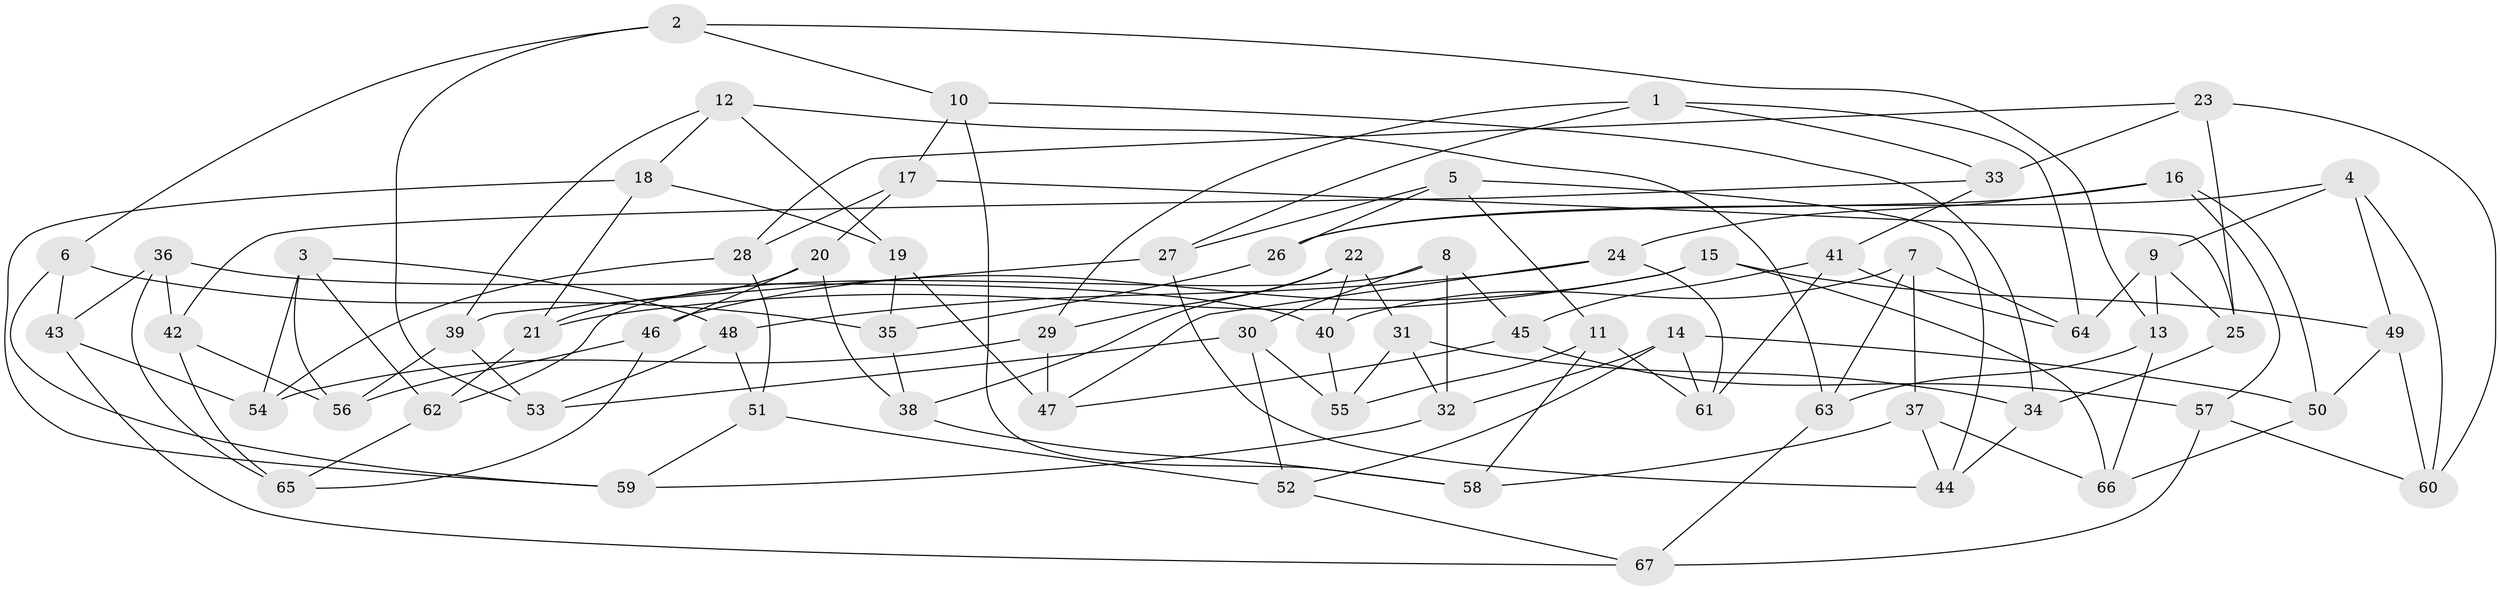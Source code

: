 // coarse degree distribution, {6: 0.4444444444444444, 5: 0.3333333333333333, 7: 0.1111111111111111, 8: 0.07407407407407407, 4: 0.037037037037037035}
// Generated by graph-tools (version 1.1) at 2025/38/03/04/25 23:38:11]
// undirected, 67 vertices, 134 edges
graph export_dot {
  node [color=gray90,style=filled];
  1;
  2;
  3;
  4;
  5;
  6;
  7;
  8;
  9;
  10;
  11;
  12;
  13;
  14;
  15;
  16;
  17;
  18;
  19;
  20;
  21;
  22;
  23;
  24;
  25;
  26;
  27;
  28;
  29;
  30;
  31;
  32;
  33;
  34;
  35;
  36;
  37;
  38;
  39;
  40;
  41;
  42;
  43;
  44;
  45;
  46;
  47;
  48;
  49;
  50;
  51;
  52;
  53;
  54;
  55;
  56;
  57;
  58;
  59;
  60;
  61;
  62;
  63;
  64;
  65;
  66;
  67;
  1 -- 27;
  1 -- 29;
  1 -- 64;
  1 -- 33;
  2 -- 6;
  2 -- 53;
  2 -- 13;
  2 -- 10;
  3 -- 56;
  3 -- 48;
  3 -- 54;
  3 -- 62;
  4 -- 9;
  4 -- 60;
  4 -- 49;
  4 -- 26;
  5 -- 26;
  5 -- 11;
  5 -- 44;
  5 -- 27;
  6 -- 43;
  6 -- 59;
  6 -- 35;
  7 -- 63;
  7 -- 37;
  7 -- 40;
  7 -- 64;
  8 -- 45;
  8 -- 30;
  8 -- 62;
  8 -- 32;
  9 -- 13;
  9 -- 64;
  9 -- 25;
  10 -- 34;
  10 -- 58;
  10 -- 17;
  11 -- 58;
  11 -- 55;
  11 -- 61;
  12 -- 19;
  12 -- 39;
  12 -- 63;
  12 -- 18;
  13 -- 66;
  13 -- 63;
  14 -- 61;
  14 -- 32;
  14 -- 50;
  14 -- 52;
  15 -- 66;
  15 -- 46;
  15 -- 49;
  15 -- 21;
  16 -- 24;
  16 -- 50;
  16 -- 26;
  16 -- 57;
  17 -- 25;
  17 -- 28;
  17 -- 20;
  18 -- 19;
  18 -- 21;
  18 -- 59;
  19 -- 35;
  19 -- 47;
  20 -- 46;
  20 -- 38;
  20 -- 21;
  21 -- 62;
  22 -- 31;
  22 -- 40;
  22 -- 38;
  22 -- 29;
  23 -- 60;
  23 -- 25;
  23 -- 28;
  23 -- 33;
  24 -- 48;
  24 -- 47;
  24 -- 61;
  25 -- 34;
  26 -- 35;
  27 -- 44;
  27 -- 39;
  28 -- 51;
  28 -- 54;
  29 -- 54;
  29 -- 47;
  30 -- 53;
  30 -- 52;
  30 -- 55;
  31 -- 34;
  31 -- 55;
  31 -- 32;
  32 -- 59;
  33 -- 41;
  33 -- 42;
  34 -- 44;
  35 -- 38;
  36 -- 40;
  36 -- 43;
  36 -- 65;
  36 -- 42;
  37 -- 58;
  37 -- 66;
  37 -- 44;
  38 -- 58;
  39 -- 56;
  39 -- 53;
  40 -- 55;
  41 -- 45;
  41 -- 64;
  41 -- 61;
  42 -- 65;
  42 -- 56;
  43 -- 54;
  43 -- 67;
  45 -- 47;
  45 -- 57;
  46 -- 65;
  46 -- 56;
  48 -- 53;
  48 -- 51;
  49 -- 60;
  49 -- 50;
  50 -- 66;
  51 -- 59;
  51 -- 52;
  52 -- 67;
  57 -- 67;
  57 -- 60;
  62 -- 65;
  63 -- 67;
}
